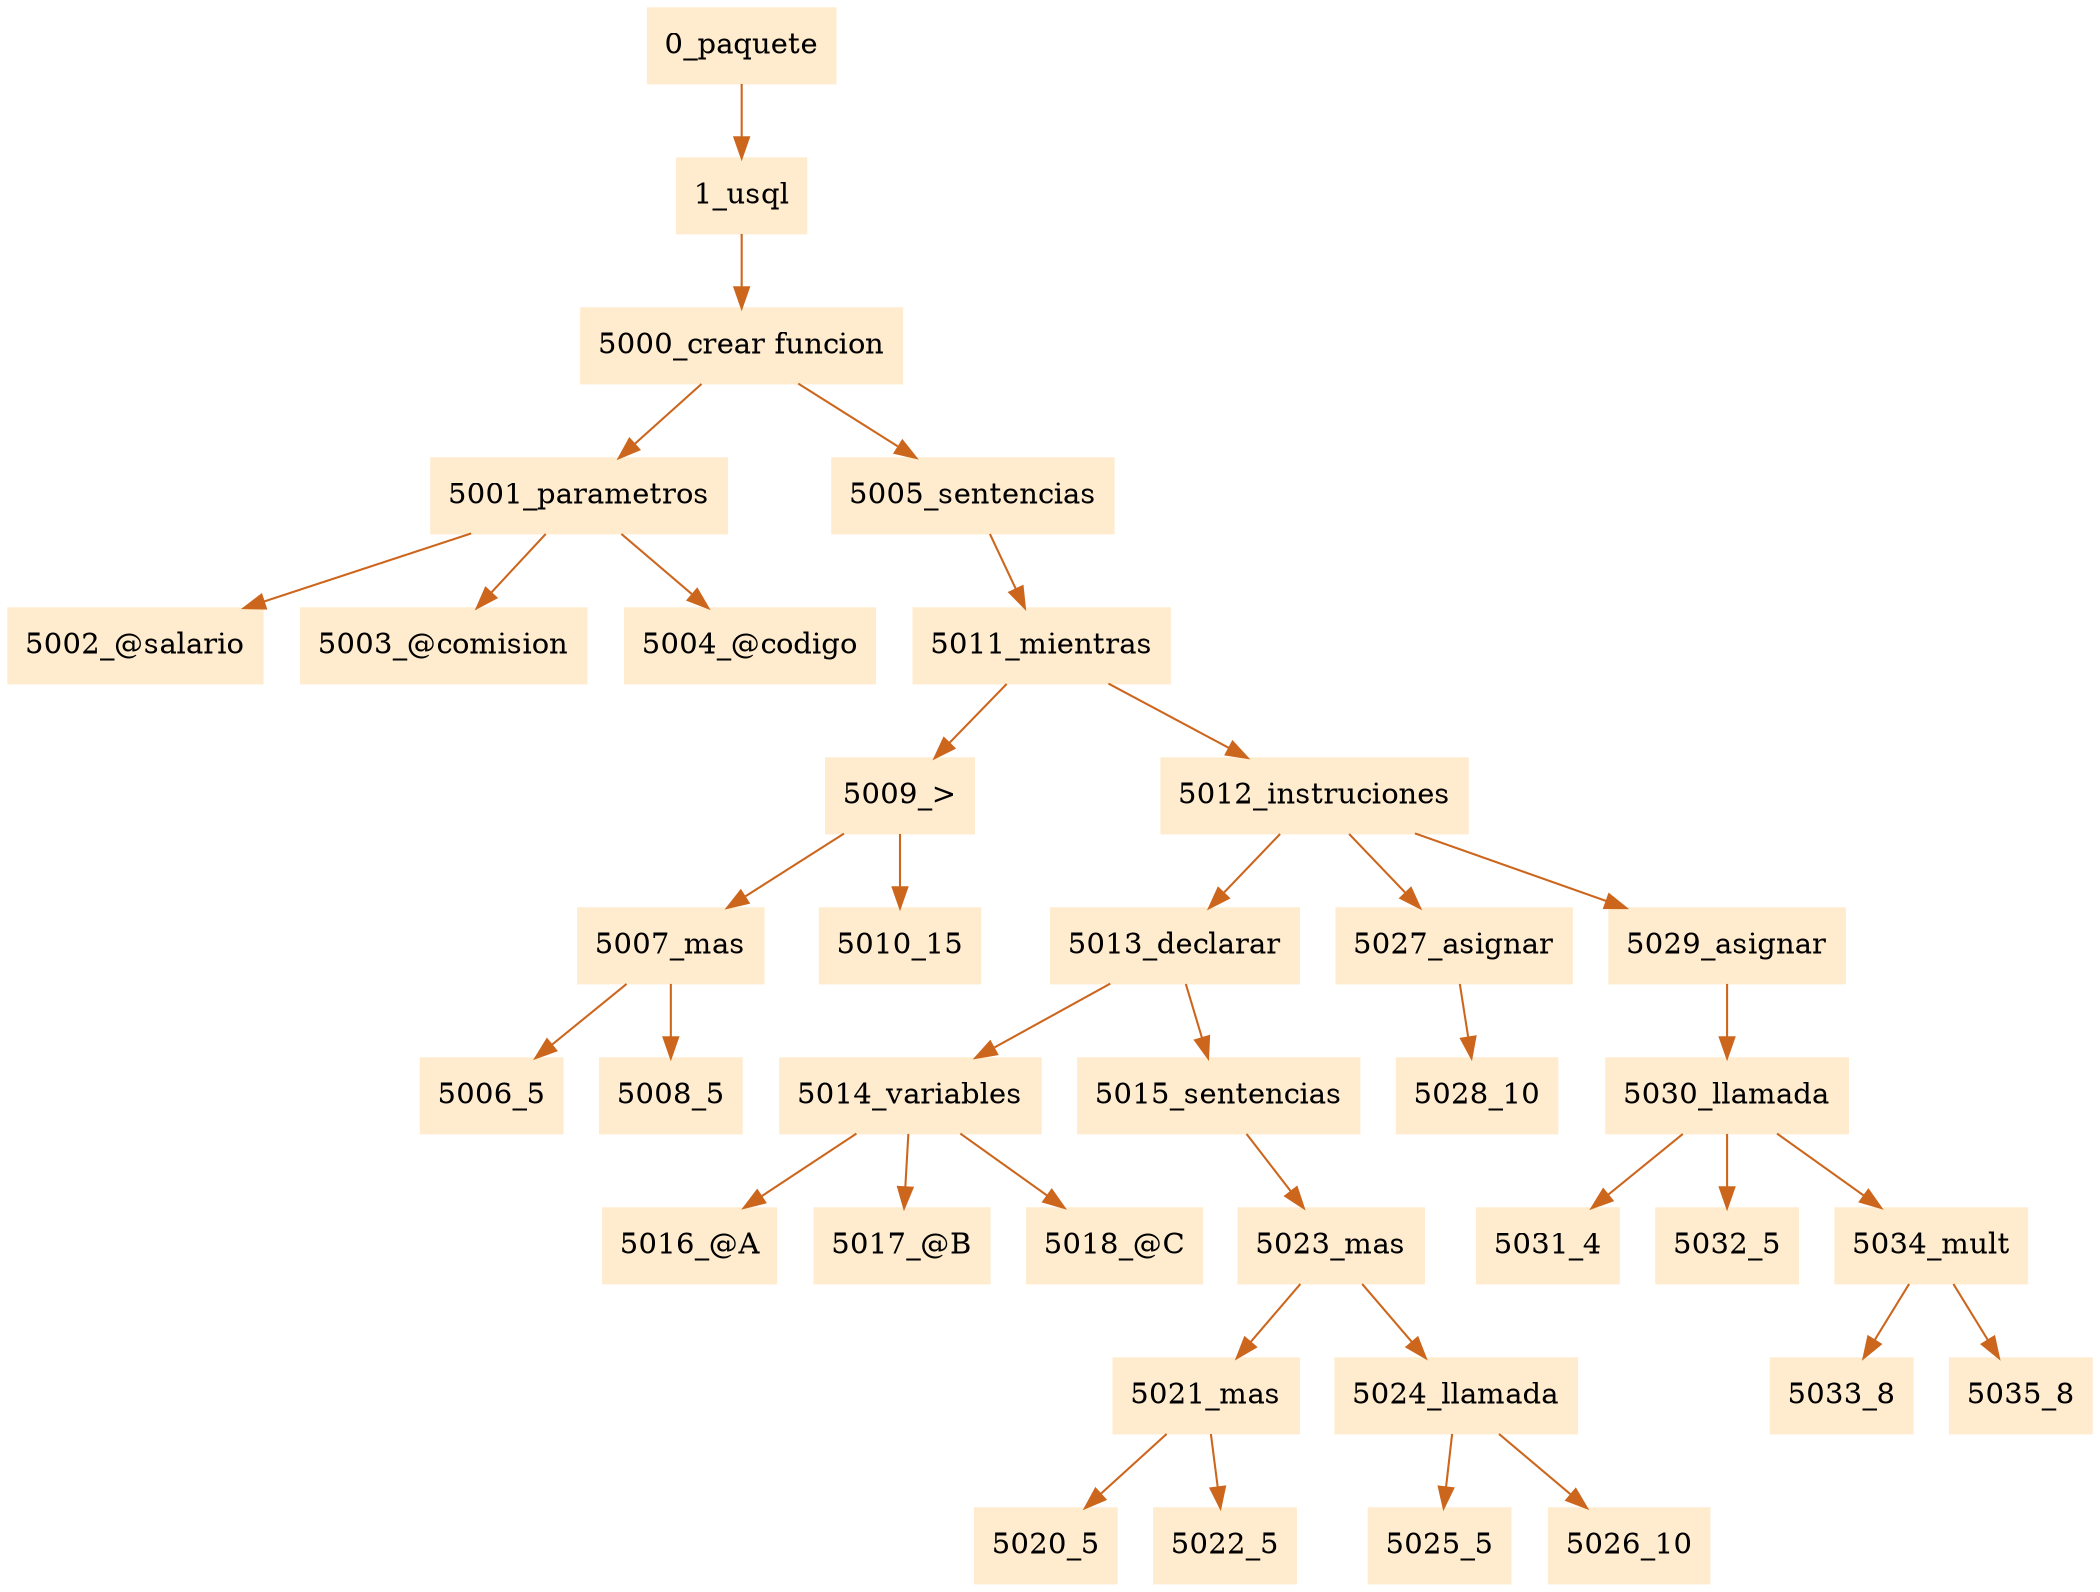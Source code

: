 digraph G {node[shape=box, style=filled, color=blanchedalmond]; edge[color=chocolate3];rankdir=UD 

"0_paquete"->"1_usql""1_usql"->"5000_crear funcion""5000_crear funcion"->"5001_parametros""5001_parametros"->"5002_@salario""5001_parametros"->"5003_@comision""5001_parametros"->"5004_@codigo""5000_crear funcion"->"5005_sentencias""5005_sentencias"->"5011_mientras""5011_mientras"->"5009_>""5009_>"->"5007_mas""5007_mas"->"5006_5""5007_mas"->"5008_5""5009_>"->"5010_15""5011_mientras"->"5012_instruciones""5012_instruciones"->"5013_declarar""5013_declarar"->"5014_variables""5014_variables"->"5016_@A""5014_variables"->"5017_@B""5014_variables"->"5018_@C""5013_declarar"->"5015_sentencias""5015_sentencias"->"5023_mas""5023_mas"->"5021_mas""5021_mas"->"5020_5""5021_mas"->"5022_5""5023_mas"->"5024_llamada""5024_llamada"->"5025_5""5024_llamada"->"5026_10""5012_instruciones"->"5027_asignar""5027_asignar"->"5028_10""5012_instruciones"->"5029_asignar""5029_asignar"->"5030_llamada""5030_llamada"->"5031_4""5030_llamada"->"5032_5""5030_llamada"->"5034_mult""5034_mult"->"5033_8""5034_mult"->"5035_8"

}
